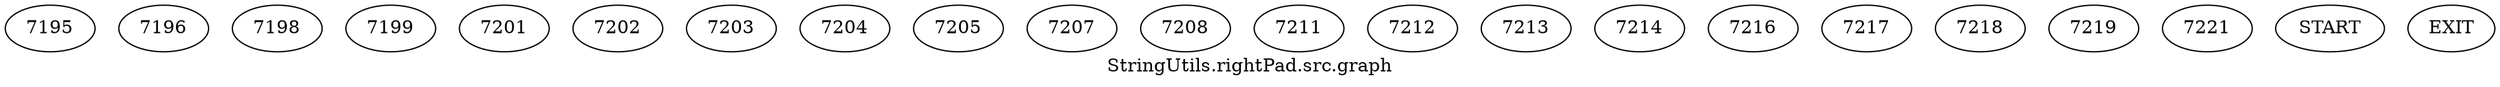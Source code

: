 /* --------------------------------------------------- */
/* Generated by Dr. Garbage Control Flow Graph Factory */
/* http://www.drgarbage.com                            */
/* Version: 4.5.0.201508311741                         */
/* Retrieved on: 2020-01-06 16:09:16.943               */
/* --------------------------------------------------- */
digraph "StringUtils.rightPad.src.graph" {
 graph [label="StringUtils.rightPad.src.graph"];
 2 [label="7195" ]
 3 [label="7196" ]
 4 [label="7198" ]
 5 [label="7199" ]
 6 [label="7201" ]
 7 [label="7202" ]
 8 [label="7203" ]
 9 [label="7204" ]
 10 [label="7205" ]
 11 [label="7207" ]
 12 [label="7208" ]
 13 [label="7211" ]
 14 [label="7212" ]
 15 [label="7213" ]
 16 [label="7214" ]
 17 [label="7216" ]
 18 [label="7217" ]
 19 [label="7218" ]
 20 [label="7219" ]
 21 [label="7221" ]
 22 [label="START" ]
 23 [label="EXIT" ]
 22  2
 2  3
 2  4
 4  5
 4  6
 5  6
 6  7
 7  8
 8  9
 9  10
 9  11
 11  12
 11  13
 13  14
 13  15
 15  16
 15  17
 17  18
 18  19
 20  19
 19  20
 19  21
 3  23
 10  23
 12  23
 14  23
 16  23
 21  23
}
